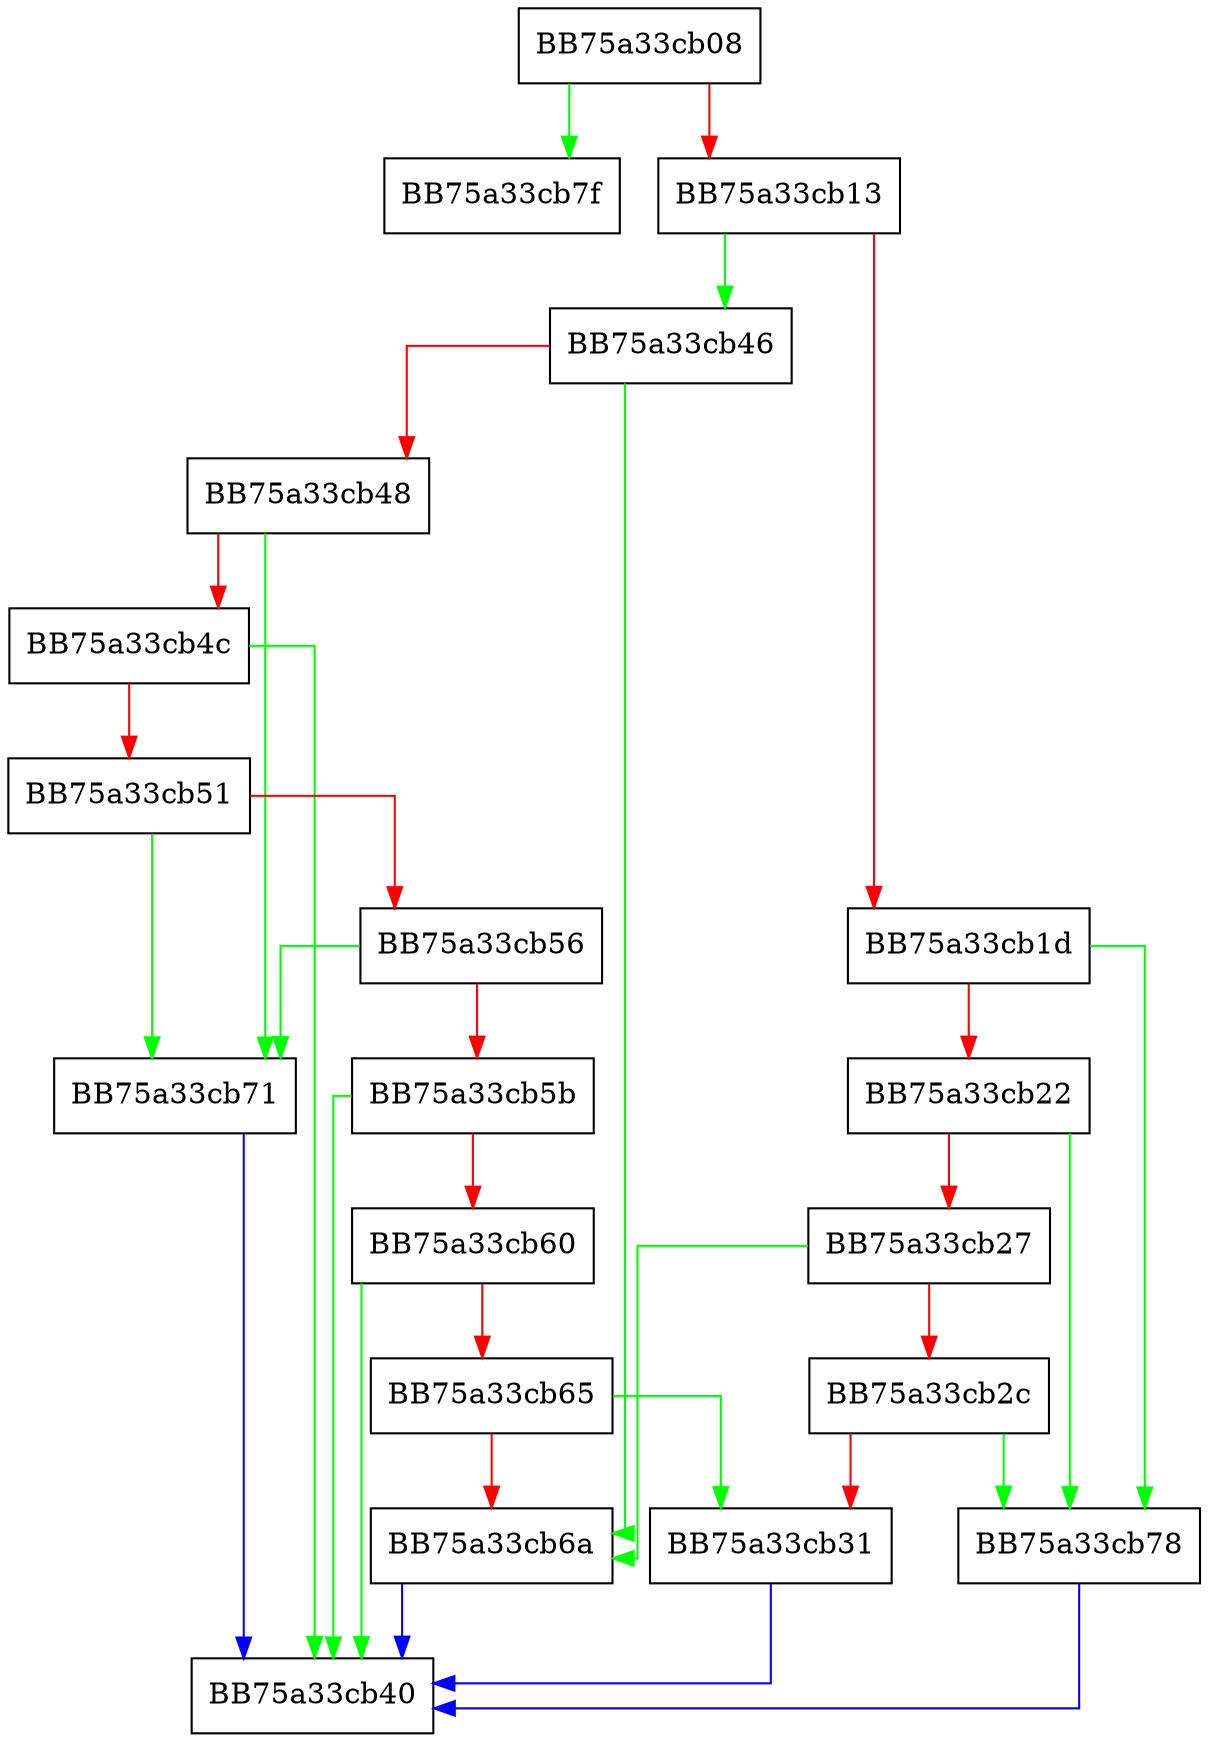 digraph GetBasicTypeSize {
  node [shape="box"];
  graph [splines=ortho];
  BB75a33cb08 -> BB75a33cb7f [color="green"];
  BB75a33cb08 -> BB75a33cb13 [color="red"];
  BB75a33cb13 -> BB75a33cb46 [color="green"];
  BB75a33cb13 -> BB75a33cb1d [color="red"];
  BB75a33cb1d -> BB75a33cb78 [color="green"];
  BB75a33cb1d -> BB75a33cb22 [color="red"];
  BB75a33cb22 -> BB75a33cb78 [color="green"];
  BB75a33cb22 -> BB75a33cb27 [color="red"];
  BB75a33cb27 -> BB75a33cb6a [color="green"];
  BB75a33cb27 -> BB75a33cb2c [color="red"];
  BB75a33cb2c -> BB75a33cb78 [color="green"];
  BB75a33cb2c -> BB75a33cb31 [color="red"];
  BB75a33cb31 -> BB75a33cb40 [color="blue"];
  BB75a33cb46 -> BB75a33cb6a [color="green"];
  BB75a33cb46 -> BB75a33cb48 [color="red"];
  BB75a33cb48 -> BB75a33cb71 [color="green"];
  BB75a33cb48 -> BB75a33cb4c [color="red"];
  BB75a33cb4c -> BB75a33cb40 [color="green"];
  BB75a33cb4c -> BB75a33cb51 [color="red"];
  BB75a33cb51 -> BB75a33cb71 [color="green"];
  BB75a33cb51 -> BB75a33cb56 [color="red"];
  BB75a33cb56 -> BB75a33cb71 [color="green"];
  BB75a33cb56 -> BB75a33cb5b [color="red"];
  BB75a33cb5b -> BB75a33cb40 [color="green"];
  BB75a33cb5b -> BB75a33cb60 [color="red"];
  BB75a33cb60 -> BB75a33cb40 [color="green"];
  BB75a33cb60 -> BB75a33cb65 [color="red"];
  BB75a33cb65 -> BB75a33cb31 [color="green"];
  BB75a33cb65 -> BB75a33cb6a [color="red"];
  BB75a33cb6a -> BB75a33cb40 [color="blue"];
  BB75a33cb71 -> BB75a33cb40 [color="blue"];
  BB75a33cb78 -> BB75a33cb40 [color="blue"];
}